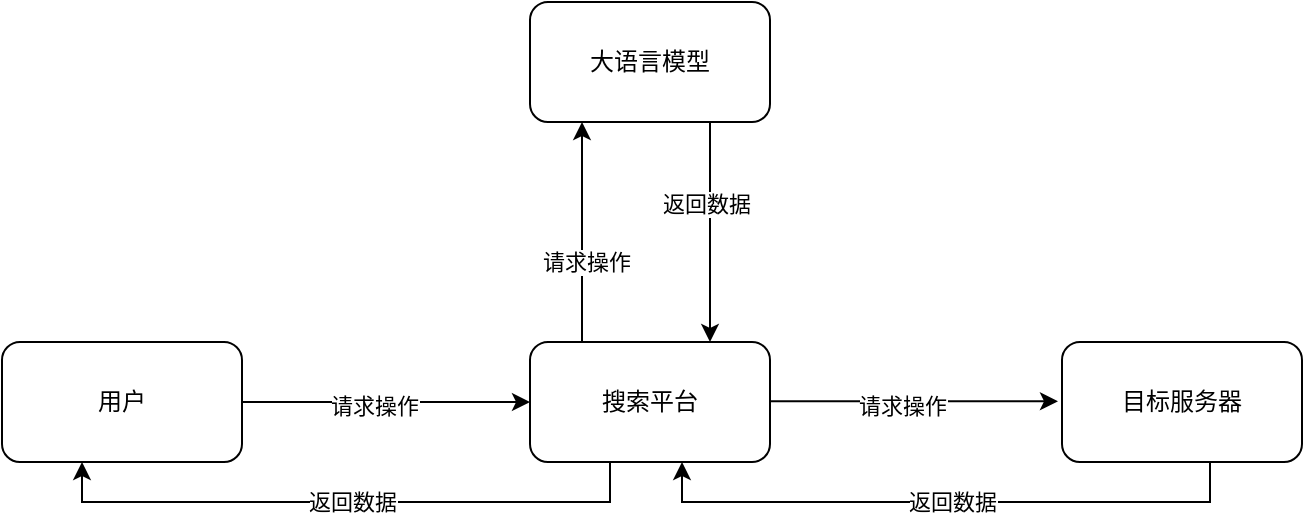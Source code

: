 <mxfile version="26.1.1">
  <diagram name="第 1 页" id="WgrM9Yzybqfbt9q3cu2d">
    <mxGraphModel dx="835" dy="514" grid="1" gridSize="10" guides="1" tooltips="1" connect="1" arrows="1" fold="1" page="1" pageScale="1" pageWidth="827" pageHeight="1169" math="0" shadow="0">
      <root>
        <mxCell id="0" />
        <mxCell id="1" parent="0" />
        <mxCell id="j4r8EuRng6hKSvw0cmMu-1" value="用户" style="rounded=1;whiteSpace=wrap;html=1;" vertex="1" parent="1">
          <mxGeometry x="150" y="260" width="120" height="60" as="geometry" />
        </mxCell>
        <mxCell id="j4r8EuRng6hKSvw0cmMu-8" style="edgeStyle=orthogonalEdgeStyle;rounded=0;orthogonalLoop=1;jettySize=auto;html=1;exitX=0.5;exitY=1;exitDx=0;exitDy=0;entryX=0.5;entryY=1;entryDx=0;entryDy=0;" edge="1" parent="1">
          <mxGeometry relative="1" as="geometry">
            <mxPoint x="190.0" y="320.0" as="targetPoint" />
            <mxPoint x="454" y="320.0" as="sourcePoint" />
            <Array as="points">
              <mxPoint x="454" y="340" />
              <mxPoint x="190" y="340" />
            </Array>
          </mxGeometry>
        </mxCell>
        <mxCell id="j4r8EuRng6hKSvw0cmMu-9" value="返回数据" style="edgeLabel;html=1;align=center;verticalAlign=middle;resizable=0;points=[];" vertex="1" connectable="0" parent="j4r8EuRng6hKSvw0cmMu-8">
          <mxGeometry x="-0.017" relative="1" as="geometry">
            <mxPoint as="offset" />
          </mxGeometry>
        </mxCell>
        <mxCell id="j4r8EuRng6hKSvw0cmMu-2" value="搜索平台" style="rounded=1;whiteSpace=wrap;html=1;" vertex="1" parent="1">
          <mxGeometry x="414" y="260" width="120" height="60" as="geometry" />
        </mxCell>
        <mxCell id="j4r8EuRng6hKSvw0cmMu-4" value="目标服务器" style="rounded=1;whiteSpace=wrap;html=1;" vertex="1" parent="1">
          <mxGeometry x="680" y="260" width="120" height="60" as="geometry" />
        </mxCell>
        <mxCell id="j4r8EuRng6hKSvw0cmMu-5" value="大语言模型" style="rounded=1;whiteSpace=wrap;html=1;" vertex="1" parent="1">
          <mxGeometry x="414" y="90" width="120" height="60" as="geometry" />
        </mxCell>
        <mxCell id="j4r8EuRng6hKSvw0cmMu-6" value="" style="endArrow=classic;html=1;rounded=0;exitX=1;exitY=0.5;exitDx=0;exitDy=0;entryX=0;entryY=0.5;entryDx=0;entryDy=0;" edge="1" parent="1" source="j4r8EuRng6hKSvw0cmMu-1" target="j4r8EuRng6hKSvw0cmMu-2">
          <mxGeometry width="50" height="50" relative="1" as="geometry">
            <mxPoint x="390" y="350" as="sourcePoint" />
            <mxPoint x="440" y="300" as="targetPoint" />
          </mxGeometry>
        </mxCell>
        <mxCell id="j4r8EuRng6hKSvw0cmMu-10" value="请求操作" style="edgeLabel;html=1;align=center;verticalAlign=middle;resizable=0;points=[];" vertex="1" connectable="0" parent="j4r8EuRng6hKSvw0cmMu-6">
          <mxGeometry x="-0.083" y="-2" relative="1" as="geometry">
            <mxPoint as="offset" />
          </mxGeometry>
        </mxCell>
        <mxCell id="j4r8EuRng6hKSvw0cmMu-11" value="" style="endArrow=classic;html=1;rounded=0;entryX=0.25;entryY=1;entryDx=0;entryDy=0;exitX=0.25;exitY=0;exitDx=0;exitDy=0;" edge="1" parent="1">
          <mxGeometry width="50" height="50" relative="1" as="geometry">
            <mxPoint x="440" y="260" as="sourcePoint" />
            <mxPoint x="440" y="150" as="targetPoint" />
            <Array as="points">
              <mxPoint x="440" y="200" />
            </Array>
          </mxGeometry>
        </mxCell>
        <mxCell id="j4r8EuRng6hKSvw0cmMu-13" value="请求操作" style="edgeLabel;html=1;align=center;verticalAlign=middle;resizable=0;points=[];" vertex="1" connectable="0" parent="j4r8EuRng6hKSvw0cmMu-11">
          <mxGeometry x="-0.033" y="-2" relative="1" as="geometry">
            <mxPoint y="13" as="offset" />
          </mxGeometry>
        </mxCell>
        <mxCell id="j4r8EuRng6hKSvw0cmMu-12" value="" style="endArrow=classic;html=1;rounded=0;exitX=0.75;exitY=1;exitDx=0;exitDy=0;entryX=0.75;entryY=0;entryDx=0;entryDy=0;" edge="1" parent="1" source="j4r8EuRng6hKSvw0cmMu-5" target="j4r8EuRng6hKSvw0cmMu-2">
          <mxGeometry width="50" height="50" relative="1" as="geometry">
            <mxPoint x="510" y="260" as="sourcePoint" />
            <mxPoint x="500" y="240" as="targetPoint" />
          </mxGeometry>
        </mxCell>
        <mxCell id="j4r8EuRng6hKSvw0cmMu-14" value="返回数据" style="edgeLabel;html=1;align=center;verticalAlign=middle;resizable=0;points=[];" vertex="1" connectable="0" parent="j4r8EuRng6hKSvw0cmMu-12">
          <mxGeometry x="0.008" y="-2" relative="1" as="geometry">
            <mxPoint y="-15" as="offset" />
          </mxGeometry>
        </mxCell>
        <mxCell id="j4r8EuRng6hKSvw0cmMu-17" value="" style="endArrow=classic;html=1;rounded=0;exitX=1;exitY=0.5;exitDx=0;exitDy=0;entryX=0;entryY=0.5;entryDx=0;entryDy=0;" edge="1" parent="1">
          <mxGeometry width="50" height="50" relative="1" as="geometry">
            <mxPoint x="534" y="289.66" as="sourcePoint" />
            <mxPoint x="678" y="289.66" as="targetPoint" />
          </mxGeometry>
        </mxCell>
        <mxCell id="j4r8EuRng6hKSvw0cmMu-18" value="请求操作" style="edgeLabel;html=1;align=center;verticalAlign=middle;resizable=0;points=[];" vertex="1" connectable="0" parent="j4r8EuRng6hKSvw0cmMu-17">
          <mxGeometry x="-0.083" y="-2" relative="1" as="geometry">
            <mxPoint as="offset" />
          </mxGeometry>
        </mxCell>
        <mxCell id="j4r8EuRng6hKSvw0cmMu-19" style="edgeStyle=orthogonalEdgeStyle;rounded=0;orthogonalLoop=1;jettySize=auto;html=1;exitX=0.5;exitY=1;exitDx=0;exitDy=0;entryX=0.5;entryY=1;entryDx=0;entryDy=0;" edge="1" parent="1">
          <mxGeometry relative="1" as="geometry">
            <mxPoint x="490" y="320" as="targetPoint" />
            <mxPoint x="754" y="320" as="sourcePoint" />
            <Array as="points">
              <mxPoint x="754" y="340" />
              <mxPoint x="490" y="340" />
            </Array>
          </mxGeometry>
        </mxCell>
        <mxCell id="j4r8EuRng6hKSvw0cmMu-20" value="返回数据" style="edgeLabel;html=1;align=center;verticalAlign=middle;resizable=0;points=[];" vertex="1" connectable="0" parent="j4r8EuRng6hKSvw0cmMu-19">
          <mxGeometry x="-0.017" relative="1" as="geometry">
            <mxPoint as="offset" />
          </mxGeometry>
        </mxCell>
      </root>
    </mxGraphModel>
  </diagram>
</mxfile>
